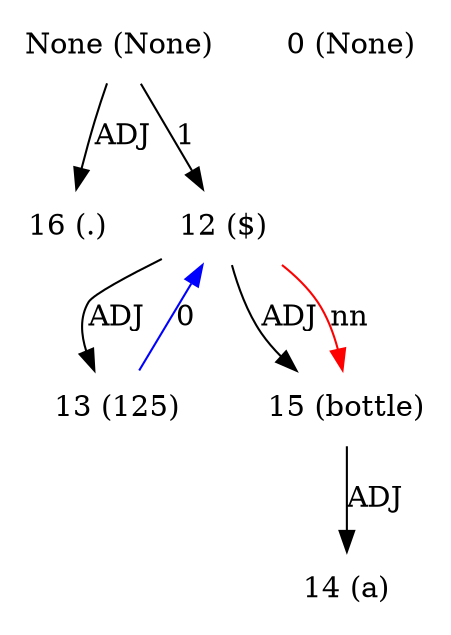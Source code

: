 digraph G{
edge [dir=forward]
node [shape=plaintext]

None [label="None (None)"]
None -> 16 [label="ADJ"]
None [label="None (None)"]
None -> 12 [label="1"]
0 [label="0 (None)"]
12 [label="12 ($)"]
12 -> 13 [label="ADJ"]
12 -> 15 [label="ADJ"]
13 [label="13 (125)"]
13 -> 12 [label="0", color="blue"]
14 [label="14 (a)"]
15 [label="15 (bottle)"]
15 -> 14 [label="ADJ"]
12 -> 15 [label="nn", color="red"]
16 [label="16 (.)"]
}
